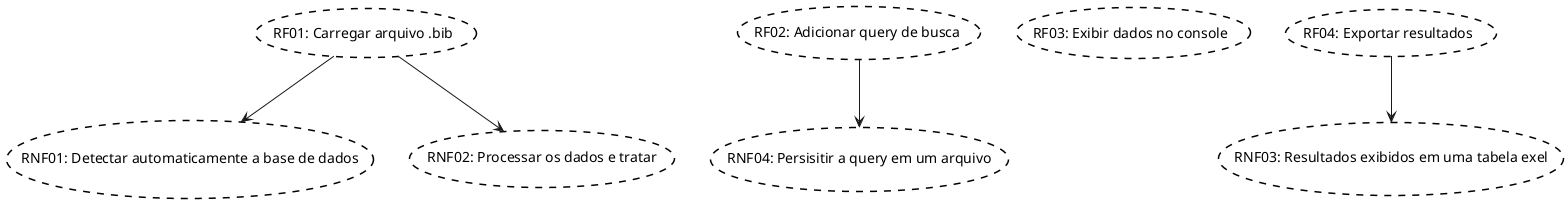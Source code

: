 @startuml
' Requisitos funcionais (RF)
requirement "RF01: Carregar arquivo .bib" as RF01
requirement "RF02: Adicionar query de busca" as RF02
requirement "RF03: Exibir dados no console" as RF03
requirement "RF04: Exportar resultados" as RF04

' Requisitos não funcionais (RNF)
requirement "RNF01: Detectar automaticamente a base de dados" as RNF01
requirement "RNF02: Processar os dados e tratar" as RNF02
requirement "RNF03: Resultados exibidos em uma tabela exel" as RNF03
requirement "RNF04: Persisitir a query em um arquivo" as RNF04


RF01 --> RNF01
RF01 --> RNF02
RF02 --> RNF04
RF04 --> RNF03

@enduml